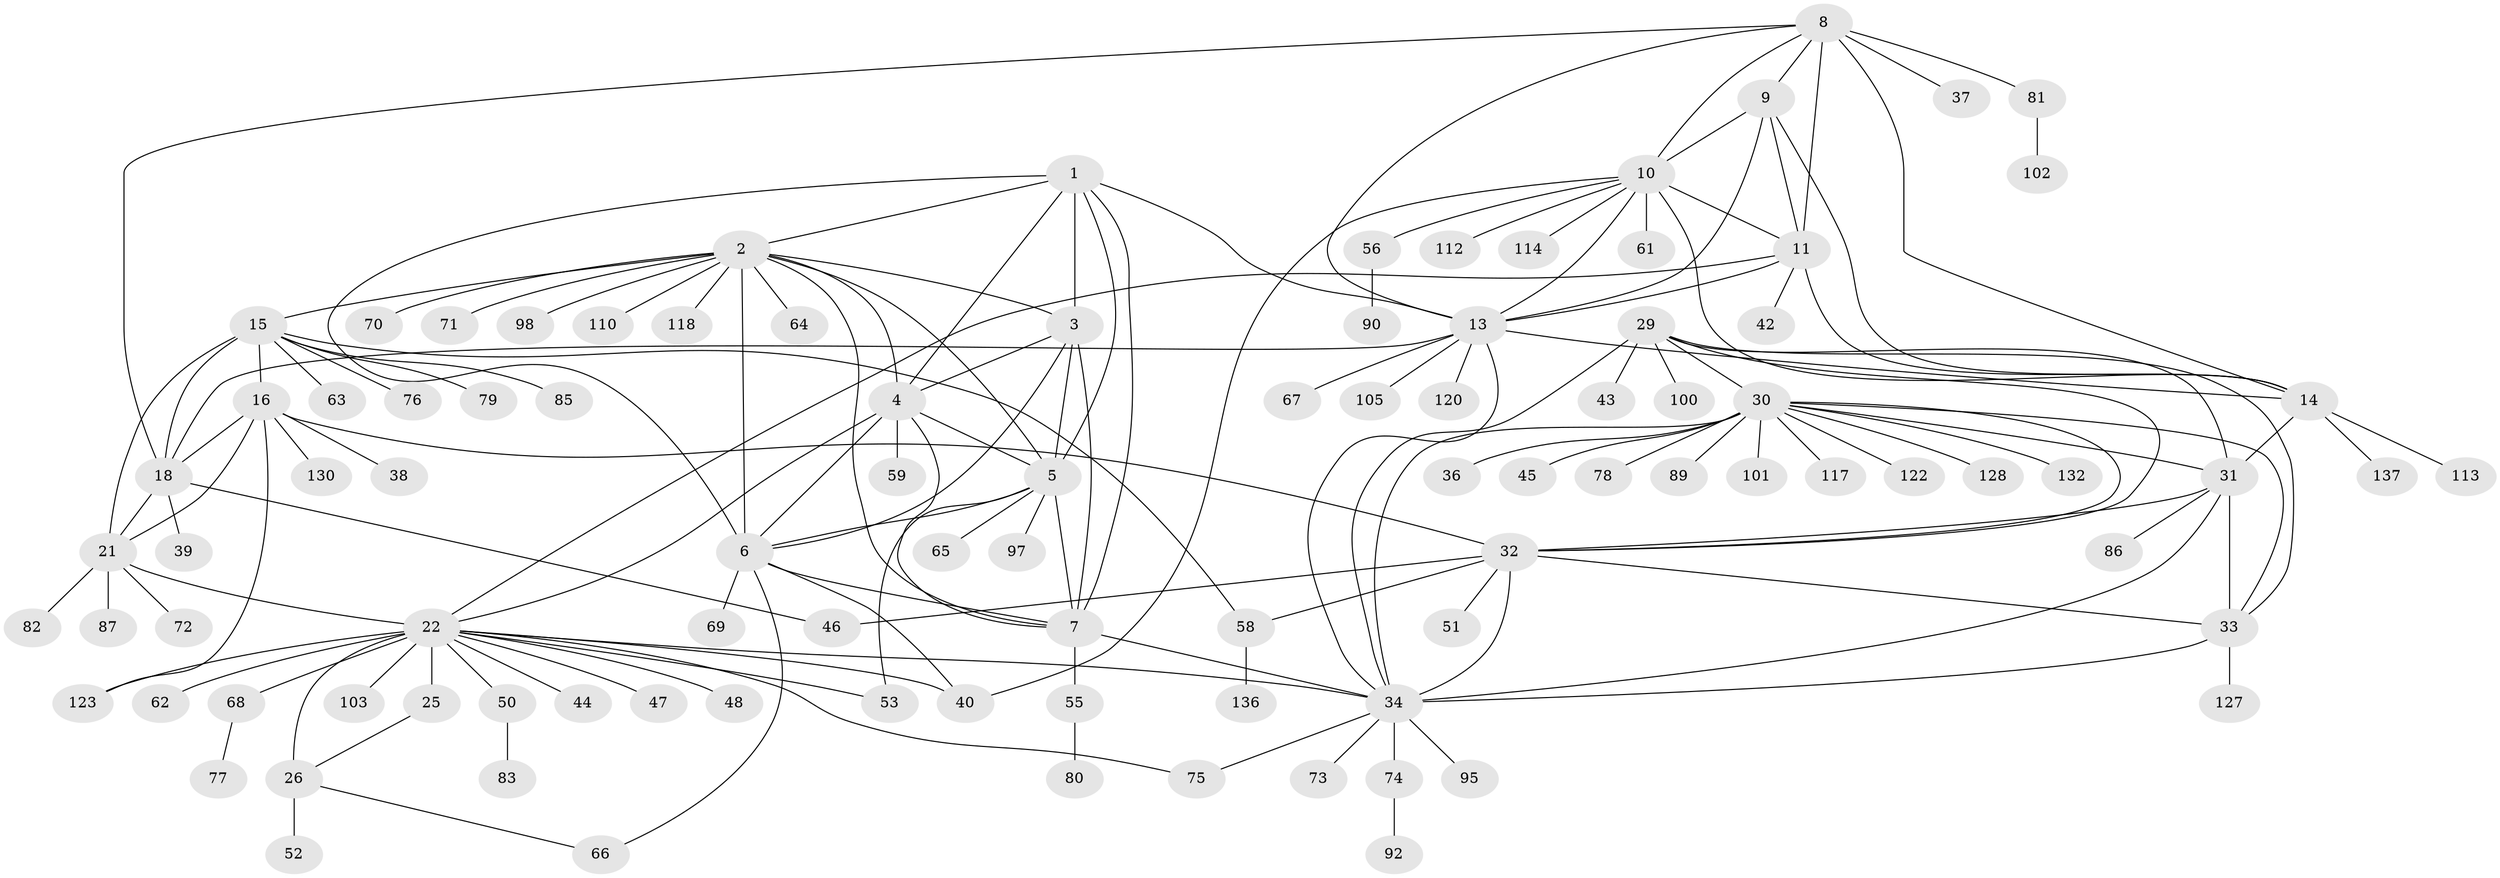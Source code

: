 // original degree distribution, {7: 0.03546099290780142, 13: 0.014184397163120567, 6: 0.02127659574468085, 8: 0.04964539007092199, 9: 0.05673758865248227, 11: 0.03546099290780142, 12: 0.0070921985815602835, 10: 0.02127659574468085, 15: 0.0070921985815602835, 1: 0.5319148936170213, 3: 0.0425531914893617, 2: 0.1773049645390071}
// Generated by graph-tools (version 1.1) at 2025/19/03/04/25 18:19:54]
// undirected, 98 vertices, 152 edges
graph export_dot {
graph [start="1"]
  node [color=gray90,style=filled];
  1;
  2;
  3;
  4;
  5;
  6 [super="+121"];
  7;
  8;
  9;
  10;
  11 [super="+116+131+107+99+12"];
  13;
  14;
  15 [super="+19+17+138+104"];
  16 [super="+20"];
  18 [super="+41"];
  21;
  22 [super="+23"];
  25;
  26 [super="+27"];
  29;
  30;
  31 [super="+49+54"];
  32;
  33;
  34 [super="+119+35+94"];
  36;
  37;
  38;
  39;
  40;
  42;
  43;
  44 [super="+60"];
  45 [super="+57"];
  46;
  47;
  48;
  50;
  51;
  52;
  53;
  55;
  56 [super="+84"];
  58;
  59;
  61;
  62;
  63;
  64 [super="+139+108"];
  65 [super="+124"];
  66;
  67;
  68;
  69;
  70;
  71;
  72;
  73;
  74;
  75;
  76;
  77;
  78;
  79 [super="+133"];
  80;
  81;
  82;
  83;
  85;
  86;
  87 [super="+93"];
  89;
  90;
  92;
  95;
  97 [super="+111"];
  98;
  100;
  101;
  102;
  103 [super="+135"];
  105;
  110;
  112;
  113;
  114;
  117;
  118 [super="+125"];
  120;
  122;
  123;
  127;
  128;
  130;
  132;
  136;
  137 [super="+140"];
  1 -- 2;
  1 -- 3;
  1 -- 4;
  1 -- 5;
  1 -- 6;
  1 -- 7;
  1 -- 13;
  2 -- 3;
  2 -- 4;
  2 -- 5;
  2 -- 6;
  2 -- 7;
  2 -- 64;
  2 -- 70;
  2 -- 71;
  2 -- 98;
  2 -- 110;
  2 -- 118;
  2 -- 15;
  3 -- 4;
  3 -- 5;
  3 -- 6;
  3 -- 7;
  4 -- 5;
  4 -- 6;
  4 -- 7;
  4 -- 59;
  4 -- 22;
  5 -- 6;
  5 -- 7;
  5 -- 53;
  5 -- 65;
  5 -- 97;
  6 -- 7;
  6 -- 69;
  6 -- 40;
  6 -- 66;
  7 -- 55;
  7 -- 34;
  8 -- 9;
  8 -- 10;
  8 -- 11 [weight=2];
  8 -- 13;
  8 -- 14;
  8 -- 37;
  8 -- 81;
  8 -- 18;
  9 -- 10;
  9 -- 11 [weight=2];
  9 -- 13;
  9 -- 14;
  10 -- 11 [weight=2];
  10 -- 13;
  10 -- 14;
  10 -- 40;
  10 -- 56;
  10 -- 61;
  10 -- 112;
  10 -- 114;
  11 -- 13 [weight=2];
  11 -- 14 [weight=2];
  11 -- 42;
  11 -- 22;
  13 -- 14;
  13 -- 18;
  13 -- 67;
  13 -- 105;
  13 -- 120;
  13 -- 34;
  14 -- 31;
  14 -- 113;
  14 -- 137;
  15 -- 16 [weight=6];
  15 -- 18 [weight=3];
  15 -- 21 [weight=3];
  15 -- 76;
  15 -- 79;
  15 -- 85;
  15 -- 58;
  15 -- 63;
  16 -- 18 [weight=2];
  16 -- 21 [weight=2];
  16 -- 32;
  16 -- 38;
  16 -- 123;
  16 -- 130;
  18 -- 21;
  18 -- 39;
  18 -- 46;
  21 -- 72;
  21 -- 82;
  21 -- 87;
  21 -- 22;
  22 -- 25 [weight=4];
  22 -- 26 [weight=8];
  22 -- 34;
  22 -- 48;
  22 -- 68;
  22 -- 103;
  22 -- 40;
  22 -- 75;
  22 -- 44;
  22 -- 47;
  22 -- 50;
  22 -- 53;
  22 -- 123;
  22 -- 62;
  25 -- 26 [weight=2];
  26 -- 52;
  26 -- 66;
  29 -- 30;
  29 -- 31;
  29 -- 32;
  29 -- 33;
  29 -- 34 [weight=2];
  29 -- 43;
  29 -- 100;
  30 -- 31;
  30 -- 32;
  30 -- 33;
  30 -- 34 [weight=2];
  30 -- 36;
  30 -- 45;
  30 -- 78;
  30 -- 89;
  30 -- 101;
  30 -- 117;
  30 -- 122;
  30 -- 128;
  30 -- 132;
  31 -- 32;
  31 -- 33;
  31 -- 34 [weight=2];
  31 -- 86;
  32 -- 33;
  32 -- 34 [weight=2];
  32 -- 46;
  32 -- 51;
  32 -- 58;
  33 -- 34 [weight=2];
  33 -- 127;
  34 -- 74;
  34 -- 75;
  34 -- 73;
  34 -- 95;
  50 -- 83;
  55 -- 80;
  56 -- 90;
  58 -- 136;
  68 -- 77;
  74 -- 92;
  81 -- 102;
}
